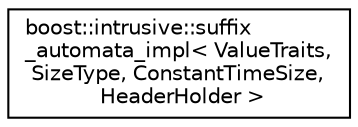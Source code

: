 digraph "Graphical Class Hierarchy"
{
  edge [fontname="Helvetica",fontsize="10",labelfontname="Helvetica",labelfontsize="10"];
  node [fontname="Helvetica",fontsize="10",shape=record];
  rankdir="LR";
  Node0 [label="boost::intrusive::suffix\l_automata_impl\< ValueTraits,\l SizeType, ConstantTimeSize,\l HeaderHolder \>",height=0.2,width=0.4,color="black", fillcolor="white", style="filled",URL="$classboost_1_1intrusive_1_1suffix__automata__impl.html"];
}
